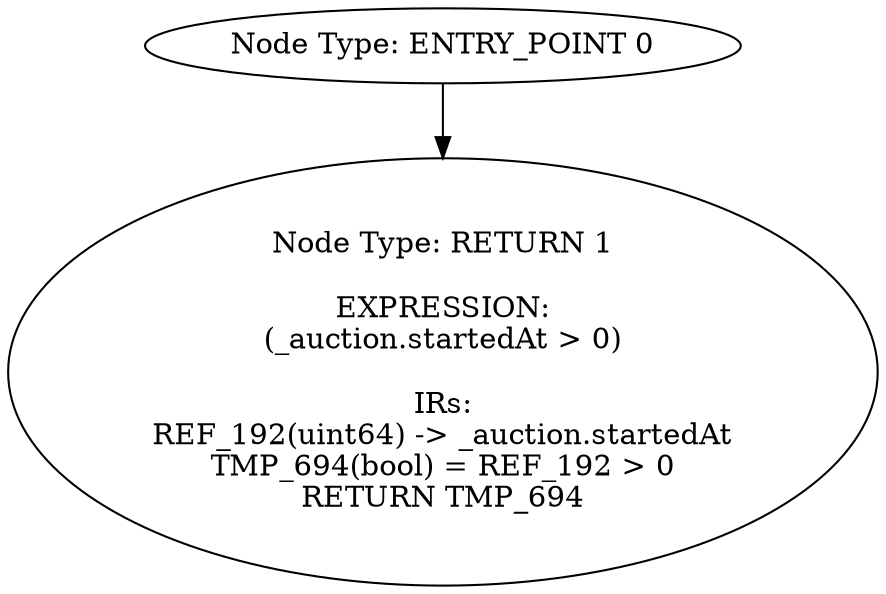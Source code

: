 digraph{
0[label="Node Type: ENTRY_POINT 0
"];
0->1;
1[label="Node Type: RETURN 1

EXPRESSION:
(_auction.startedAt > 0)

IRs:
REF_192(uint64) -> _auction.startedAt
TMP_694(bool) = REF_192 > 0
RETURN TMP_694"];
}
